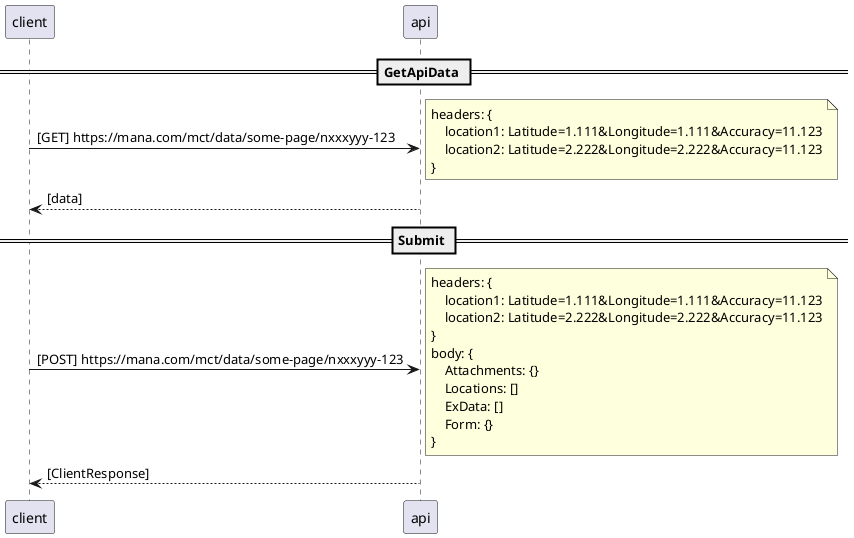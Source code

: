 @startuml sequence

participant client
participant api

== GetApiData ==

client -> api : [GET] https://mana.com/mct/data/some-page/nxxxyyy-123
note right
headers: {
    location1: Latitude=1.111&Longitude=1.111&Accuracy=11.123
    location2: Latitude=2.222&Longitude=2.222&Accuracy=11.123
}
endnote
client <-- api : [data]

== Submit ==

client -> api : [POST] https://mana.com/mct/data/some-page/nxxxyyy-123
note right
headers: {
    location1: Latitude=1.111&Longitude=1.111&Accuracy=11.123
    location2: Latitude=2.222&Longitude=2.222&Accuracy=11.123
}
body: {
    Attachments: {}
    Locations: []
    ExData: []
    Form: {}
}
endnote
client <-- api : [ClientResponse]

@enduml